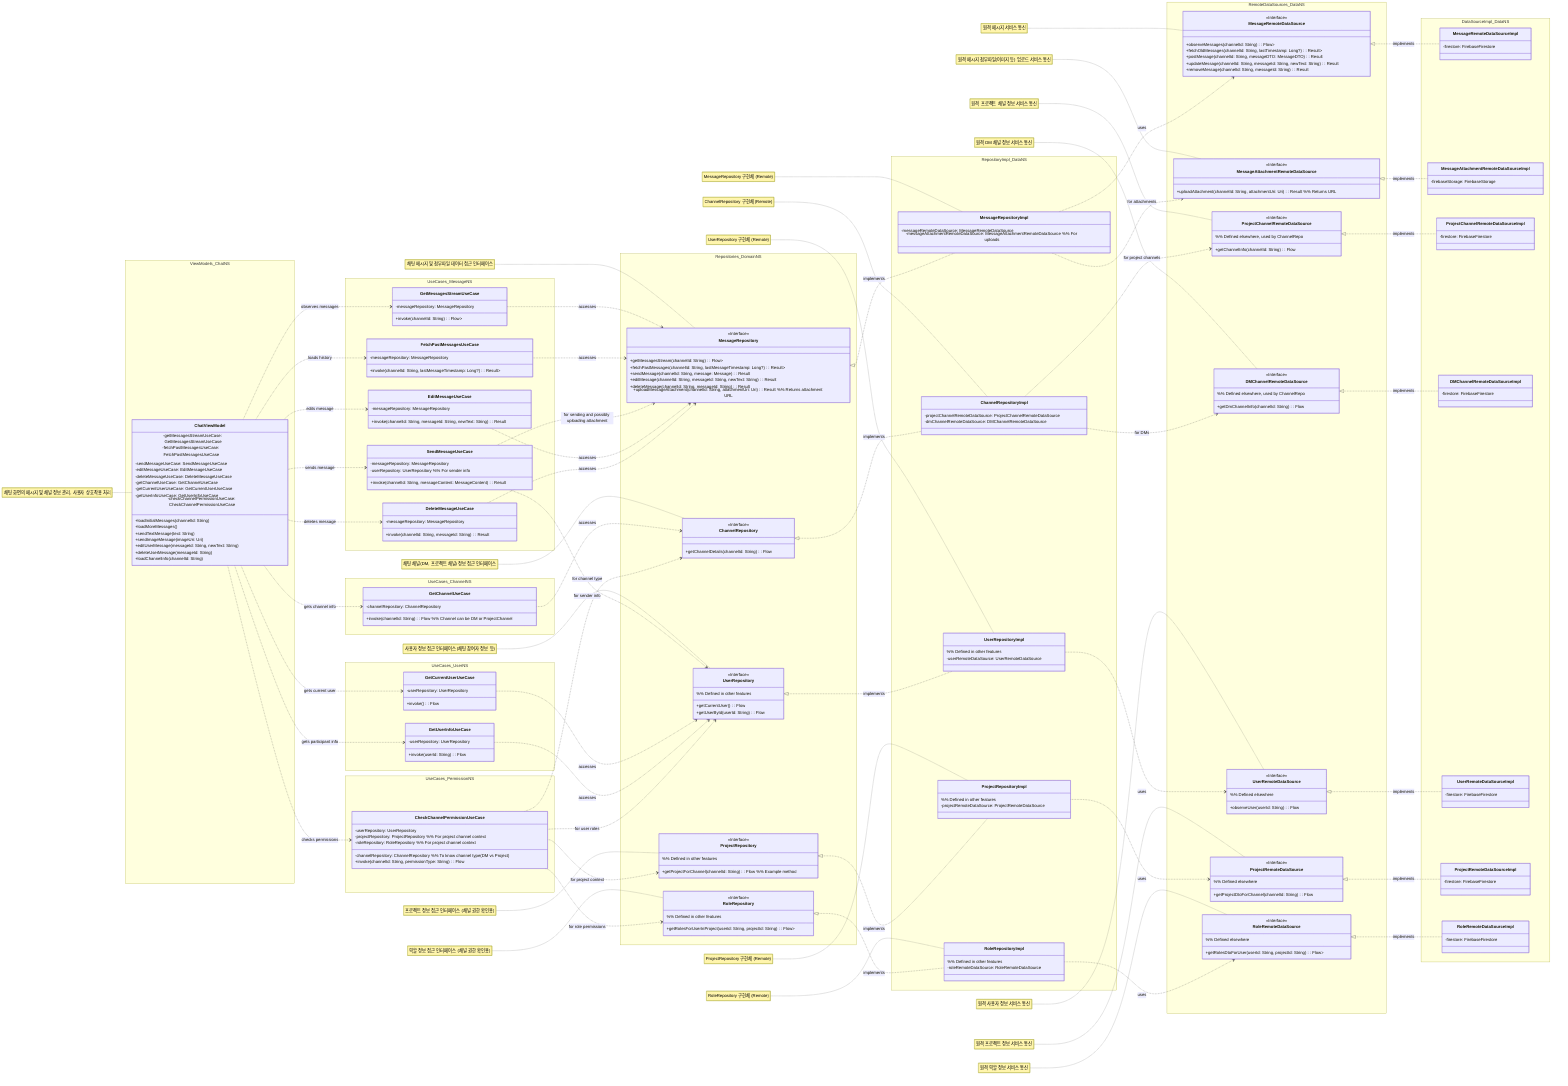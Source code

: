classDiagram
    title Chat Feature Architecture 

    %% Feature Layer (ViewModels)
    subgraph Feature Layer - ViewModels
        direction LR
        namespace ViewModels_ChatNS {
            class ChatViewModel {
                -getMessagesStreamUseCase: GetMessagesStreamUseCase
                -fetchPastMessagesUseCase: FetchPastMessagesUseCase
                -sendMessageUseCase: SendMessageUseCase
                -editMessageUseCase: EditMessageUseCase
                -deleteMessageUseCase: DeleteMessageUseCase
                -getChannelUseCase: GetChannelUseCase
                -getCurrentUserUseCase: GetCurrentUserUseCase
                -getUserInfoUseCase: GetUserInfoUseCase
                -checkChannelPermissionUseCase: CheckChannelPermissionUseCase
                %% -uploadImageToMessageUseCase: UploadImageToMessageUseCase (Potentially part of SendMessageUseCase flow)
                +loadInitialMessages(channelId: String)
                +loadMoreMessages()
                +sendTextMessage(text: String)
                +sendImageMessage(imageUri: Uri)
                +editUserMessage(messageId: String, newText: String)
                +deleteUserMessage(messageId: String)
                +loadChannelInfo(channelId: String)
            }
        }
    end
    note for ChatViewModel "채팅 화면의 메시지 및 채널 정보 관리, 사용자 상호작용 처리"

    %% Domain Layer (UseCases & Repository Interfaces)
    subgraph Domain Layer
        direction LR
        namespace UseCases_MessageNS {
            class GetMessagesStreamUseCase {
                -messageRepository: MessageRepository
                +invoke(channelId: String): Flow<List<Message>>
            }
            class FetchPastMessagesUseCase {
                -messageRepository: MessageRepository
                +invoke(channelId: String, lastMessageTimestamp: Long?): Result<List<Message>>
            }
            class SendMessageUseCase {
                -messageRepository: MessageRepository
                -userRepository: UserRepository %% For sender info
                %% -mediaRepository: MediaRepository (if image upload is separate step before sending message object)
                +invoke(channelId: String, messageContent: MessageContent): Result<Unit>
            }
            class EditMessageUseCase {
                -messageRepository: MessageRepository
                +invoke(channelId: String, messageId: String, newText: String): Result<Unit>
            }
            class DeleteMessageUseCase {
                -messageRepository: MessageRepository
                +invoke(channelId: String, messageId: String): Result<Unit>
            }
            %% Conceptual UseCase if image upload is handled before creating Message object
            %% class UploadImageToMessageUseCase {
            %%     -messageRepository: MessageRepository %% or MediaRepository
            %%     +invoke(imageUri: Uri): Result<String> %% Returns image URL
            %% }
        }
        namespace UseCases_ChannelNS {
            class GetChannelUseCase {
                -channelRepository: ChannelRepository
                +invoke(channelId: String): Flow<Channel?> %% Channel can be DM or ProjectChannel
            }
        }
        namespace UseCases_UserNS { 
            %% From other features, used here
            class GetCurrentUserUseCase {
                -userRepository: UserRepository
                +invoke(): Flow<User?>
            }
            class GetUserInfoUseCase {
                -userRepository: UserRepository
                +invoke(userId: String): Flow<User?>
            }
        }
        namespace UseCases_PermissionNS { 
            %% From other features, used here
            class CheckChannelPermissionUseCase {
                -userRepository: UserRepository
                -projectRepository: ProjectRepository %% For project channel context
                -roleRepository: RoleRepository %% For project channel context
                -channelRepository: ChannelRepository %% To know channel type (DM vs Project)
                +invoke(channelId: String, permissionType: String): Flow<Boolean>
            }
        }

        namespace Repositories_DomainNS {
            class MessageRepository {
                <<Interface>>
                +getMessagesStream(channelId: String): Flow<List<Message>>
                +fetchPastMessages(channelId: String, lastMessageTimestamp: Long?): Result<List<Message>>
                +sendMessage(channelId: String, message: Message): Result<Unit>
                +editMessage(channelId: String, messageId: String, newText: String): Result<Unit>
                +deleteMessage(channelId: String, messageId: String): Result<Unit>
                +uploadMessageAttachment(channelId: String, attachmentUri: Uri): Result<String> %% Returns attachment URL
            }
            class ChannelRepository {
                <<Interface>>
                +getChannelDetails(channelId: String): Flow<Channel?>
                %% Other methods for DM/Project channel management
            }
            class UserRepository { %% Defined in other features
                <<Interface>>
                +getCurrentUser(): Flow<User?>
                +getUserById(userId: String): Flow<User?>
            }
            class ProjectRepository { %% Defined in other features
                <<Interface>>
                +getProjectForChannel(channelId: String): Flow<Project?> %% Example method
            }
            class RoleRepository { %% Defined in other features
                <<Interface>>
                +getRolesForUserInProject(userId: String, projectId: String): Flow<List<Role>>
            }
        }
        note for MessageRepository "채팅 메시지 및 첨부파일 데이터 접근 인터페이스"
        note for ChannelRepository "채팅 채널(DM, 프로젝트 채널) 정보 접근 인터페이스"
        note for UserRepository "사용자 정보 접근 인터페이스 (채팅 참여자 정보 등)"
        note for ProjectRepository "프로젝트 정보 접근 인터페이스 (채널 권한 확인용)"
        note for RoleRepository "역할 정보 접근 인터페이스 (채널 권한 확인용)"
    end

    %% Data Layer (Repository Implementation & Remote DataSources - Local Excluded)
    subgraph Data Layer
        direction LR
        namespace RepositoryImpl_DataNS {
            class MessageRepositoryImpl {
                -messageRemoteDataSource: MessageRemoteDataSource
                -messageAttachmentRemoteDataSource: MessageAttachmentRemoteDataSource %% For uploads
            }
            class ChannelRepositoryImpl {
                -projectChannelRemoteDataSource: ProjectChannelRemoteDataSource
                -dmChannelRemoteDataSource: DMChannelRemoteDataSource
            }
            class UserRepositoryImpl { %% Defined in other features
                -userRemoteDataSource: UserRemoteDataSource
            }
            class ProjectRepositoryImpl { %% Defined in other features
                -projectRemoteDataSource: ProjectRemoteDataSource
            }
            class RoleRepositoryImpl { %% Defined in other features
                -roleRemoteDataSource: RoleRemoteDataSource
            }
        }
        note for MessageRepositoryImpl "MessageRepository 구현체 (Remote)"
        note for ChannelRepositoryImpl "ChannelRepository 구현체 (Remote)"
        note for UserRepositoryImpl "UserRepository 구현체 (Remote)"
        note for ProjectRepositoryImpl "ProjectRepository 구현체 (Remote)"
        note for RoleRepositoryImpl "RoleRepository 구현체 (Remote)"

        namespace RemoteDataSources_DataNS {
            class MessageRemoteDataSource {
                <<Interface>>
                +observeMessages(channelId: String): Flow<List<MessageDTO>>
                +fetchOldMessages(channelId: String, lastTimestamp: Long?): Result<List<MessageDTO>>
                +postMessage(channelId: String, messageDTO: MessageDTO): Result<Unit>
                +updateMessage(channelId: String, messageId: String, newText: String): Result<Unit>
                +removeMessage(channelId: String, messageId: String): Result<Unit>
            }
            class MessageAttachmentRemoteDataSource {
                <<Interface>>
                +uploadAttachment(channelId: String, attachmentUri: Uri): Result<String> %% Returns URL
            }
            class ProjectChannelRemoteDataSource { %% Defined elsewhere, used by ChannelRepo
                <<Interface>>
                +getChannelInfo(channelId: String): Flow<ProjectChannelDTO?>
            }
            class DMChannelRemoteDataSource { %% Defined elsewhere, used by ChannelRepo
                <<Interface>>
                +getDmChannelInfo(channelId: String): Flow<DMChannelDTO?>
            }
            class UserRemoteDataSource { %% Defined elsewhere
                <<Interface>>
                +observeUser(userId: String): Flow<UserDTO?>
            }
            class ProjectRemoteDataSource { %% Defined elsewhere
                 <<Interface>>
                 +getProjectDtoForChannel(channelId: String): Flow<ProjectDTO?>
            }
            class RoleRemoteDataSource { %% Defined elsewhere
                 <<Interface>>
                 +getRolesDtoForUser(userId: String, projectId: String): Flow<List<RoleDTO>>
            }
        }
        note for MessageRemoteDataSource "원격 메시지 서비스 통신"
        note for MessageAttachmentRemoteDataSource "원격 메시지 첨부파일(이미지 등) 업로드 서비스 통신"
        note for ProjectChannelRemoteDataSource "원격 프로젝트 채널 정보 서비스 통신"
        note for DMChannelRemoteDataSource "원격 DM 채널 정보 서비스 통신"
        note for UserRemoteDataSource "원격 사용자 정보 서비스 통신"
        note for ProjectRemoteDataSource "원격 프로젝트 정보 서비스 통신"
        note for RoleRemoteDataSource "원격 역할 정보 서비스 통신"


        namespace DataSourceImpl_DataNS {
            class MessageRemoteDataSourceImpl {
                -firestore: FirebaseFirestore
            }
            class MessageAttachmentRemoteDataSourceImpl {
                -firebaseStorage: FirebaseStorage
            }
            class ProjectChannelRemoteDataSourceImpl { -firestore: FirebaseFirestore }
            class DMChannelRemoteDataSourceImpl { -firestore: FirebaseFirestore }
            class UserRemoteDataSourceImpl { -firestore: FirebaseFirestore }
            class ProjectRemoteDataSourceImpl { -firestore: FirebaseFirestore }
            class RoleRemoteDataSourceImpl { -firestore: FirebaseFirestore }
        }
    end

    %% ===== Relationships =====
    %% ViewModel -> UseCase
    ChatViewModel ..> GetMessagesStreamUseCase : observes messages
    ChatViewModel ..> FetchPastMessagesUseCase : loads history
    ChatViewModel ..> SendMessageUseCase : sends message
    ChatViewModel ..> EditMessageUseCase : edits message
    ChatViewModel ..> DeleteMessageUseCase : deletes message
    ChatViewModel ..> GetChannelUseCase : gets channel info
    ChatViewModel ..> GetCurrentUserUseCase : gets current user
    ChatViewModel ..> GetUserInfoUseCase : gets participant info
    ChatViewModel ..> CheckChannelPermissionUseCase : checks permissions
    %% ChatViewModel ..> UploadImageToMessageUseCase : for uploading image before sending (if separate)

    %% UseCase -> Repository Interface
    GetMessagesStreamUseCase ..> MessageRepository : accesses
    FetchPastMessagesUseCase ..> MessageRepository : accesses
    SendMessageUseCase ..> MessageRepository : for sending and possibly uploading attachment
    SendMessageUseCase ..> UserRepository : for sender info
    EditMessageUseCase ..> MessageRepository : accesses
    DeleteMessageUseCase ..> MessageRepository : accesses
    %% UploadImageToMessageUseCase ..> MessageRepository : accesses (or MediaRepository)
    GetChannelUseCase ..> ChannelRepository : accesses
    GetCurrentUserUseCase ..> UserRepository : accesses
    GetUserInfoUseCase ..> UserRepository : accesses
    CheckChannelPermissionUseCase ..> UserRepository : for user roles
    CheckChannelPermissionUseCase ..> ProjectRepository : for project context
    CheckChannelPermissionUseCase ..> RoleRepository : for role permissions
    CheckChannelPermissionUseCase ..> ChannelRepository : for channel type

    %% Repository Implementation -> Repository Interface
    MessageRepository <|.. MessageRepositoryImpl : implements
    ChannelRepository <|.. ChannelRepositoryImpl : implements
    UserRepository <|.. UserRepositoryImpl : implements
    ProjectRepository <|.. ProjectRepositoryImpl : implements
    RoleRepository <|.. RoleRepositoryImpl : implements

    %% Repository Implementation -> DataSource Interface (Remote Only)
    MessageRepositoryImpl ..> MessageRemoteDataSource : uses
    MessageRepositoryImpl ..> MessageAttachmentRemoteDataSource : for attachments
    ChannelRepositoryImpl ..> ProjectChannelRemoteDataSource : for project channels
    ChannelRepositoryImpl ..> DMChannelRemoteDataSource : for DMs
    UserRepositoryImpl ..> UserRemoteDataSource : uses
    ProjectRepositoryImpl ..> ProjectRemoteDataSource : uses
    RoleRepositoryImpl ..> RoleRemoteDataSource : uses

    %% DataSource Implementation -> DataSource Interface
    MessageRemoteDataSource <|.. MessageRemoteDataSourceImpl : implements
    MessageAttachmentRemoteDataSource <|.. MessageAttachmentRemoteDataSourceImpl : implements
    ProjectChannelRemoteDataSource <|.. ProjectChannelRemoteDataSourceImpl : implements
    DMChannelRemoteDataSource <|.. DMChannelRemoteDataSourceImpl : implements
    UserRemoteDataSource <|.. UserRemoteDataSourceImpl : implements
    ProjectRemoteDataSource <|.. ProjectRemoteDataSourceImpl : implements
    RoleRemoteDataSource <|.. RoleRemoteDataSourceImpl : implements